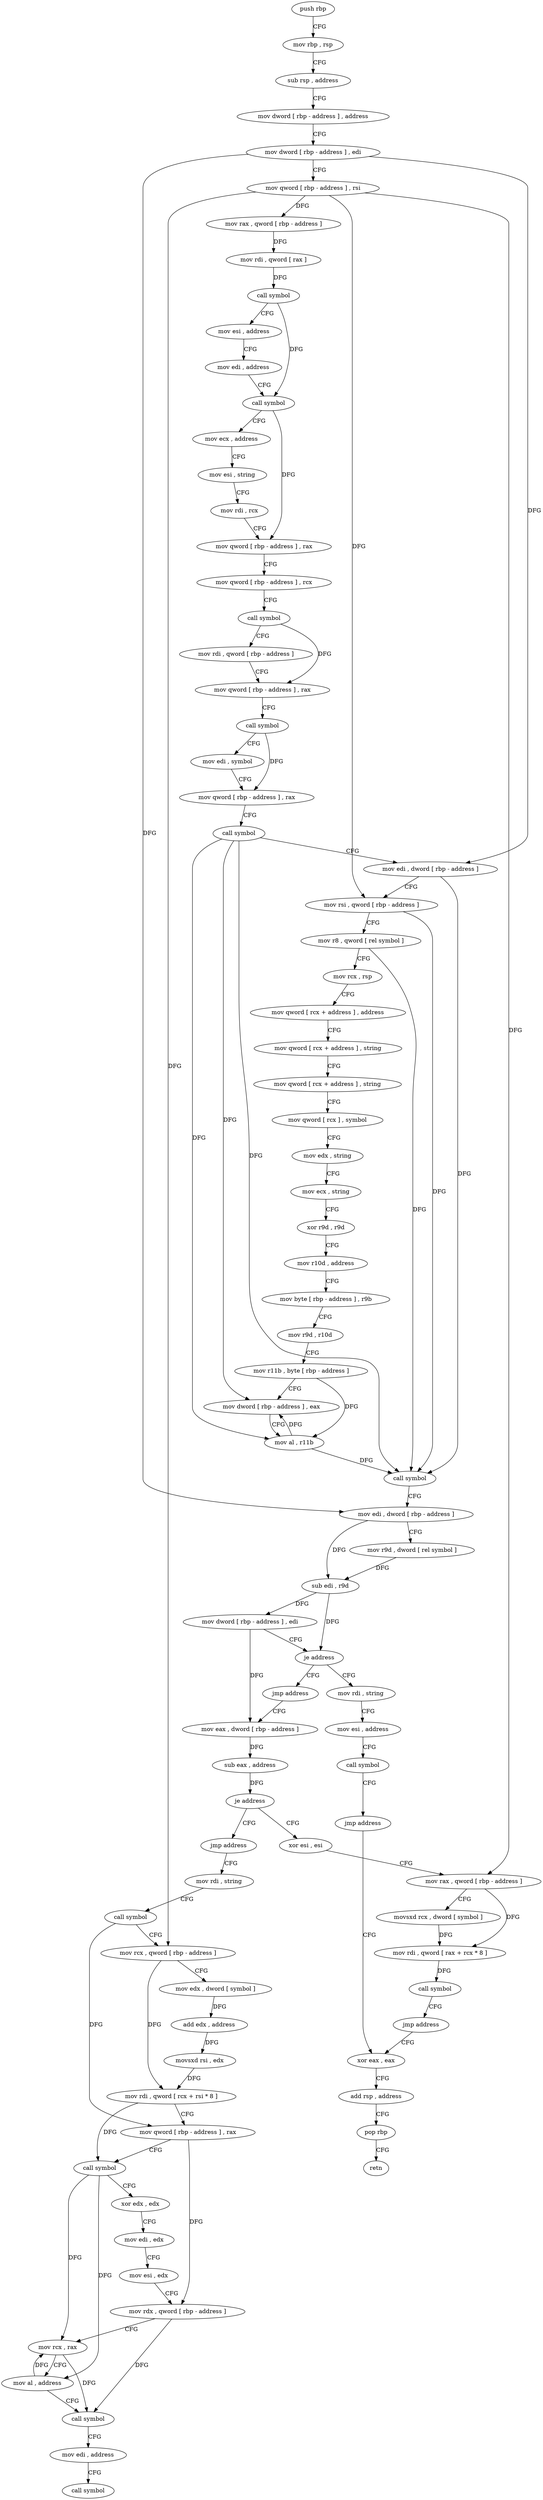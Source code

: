 digraph "func" {
"4200704" [label = "push rbp" ]
"4200705" [label = "mov rbp , rsp" ]
"4200708" [label = "sub rsp , address" ]
"4200712" [label = "mov dword [ rbp - address ] , address" ]
"4200719" [label = "mov dword [ rbp - address ] , edi" ]
"4200722" [label = "mov qword [ rbp - address ] , rsi" ]
"4200726" [label = "mov rax , qword [ rbp - address ]" ]
"4200730" [label = "mov rdi , qword [ rax ]" ]
"4200733" [label = "call symbol" ]
"4200738" [label = "mov esi , address" ]
"4200743" [label = "mov edi , address" ]
"4200748" [label = "call symbol" ]
"4200753" [label = "mov ecx , address" ]
"4200758" [label = "mov esi , string" ]
"4200763" [label = "mov rdi , rcx" ]
"4200766" [label = "mov qword [ rbp - address ] , rax" ]
"4200770" [label = "mov qword [ rbp - address ] , rcx" ]
"4200774" [label = "call symbol" ]
"4200779" [label = "mov rdi , qword [ rbp - address ]" ]
"4200783" [label = "mov qword [ rbp - address ] , rax" ]
"4200787" [label = "call symbol" ]
"4200792" [label = "mov edi , symbol" ]
"4200797" [label = "mov qword [ rbp - address ] , rax" ]
"4200801" [label = "call symbol" ]
"4200806" [label = "mov edi , dword [ rbp - address ]" ]
"4200809" [label = "mov rsi , qword [ rbp - address ]" ]
"4200813" [label = "mov r8 , qword [ rel symbol ]" ]
"4200820" [label = "mov rcx , rsp" ]
"4200823" [label = "mov qword [ rcx + address ] , address" ]
"4200831" [label = "mov qword [ rcx + address ] , string" ]
"4200839" [label = "mov qword [ rcx + address ] , string" ]
"4200847" [label = "mov qword [ rcx ] , symbol" ]
"4200854" [label = "mov edx , string" ]
"4200859" [label = "mov ecx , string" ]
"4200864" [label = "xor r9d , r9d" ]
"4200867" [label = "mov r10d , address" ]
"4200873" [label = "mov byte [ rbp - address ] , r9b" ]
"4200877" [label = "mov r9d , r10d" ]
"4200880" [label = "mov r11b , byte [ rbp - address ]" ]
"4200884" [label = "mov dword [ rbp - address ] , eax" ]
"4200887" [label = "mov al , r11b" ]
"4200890" [label = "call symbol" ]
"4200895" [label = "mov edi , dword [ rbp - address ]" ]
"4200898" [label = "mov r9d , dword [ rel symbol ]" ]
"4200905" [label = "sub edi , r9d" ]
"4200908" [label = "mov dword [ rbp - address ] , edi" ]
"4200911" [label = "je address" ]
"4200939" [label = "mov rdi , string" ]
"4200917" [label = "jmp address" ]
"4200949" [label = "mov esi , address" ]
"4200954" [label = "call symbol" ]
"4200959" [label = "jmp address" ]
"4201067" [label = "xor eax , eax" ]
"4200922" [label = "mov eax , dword [ rbp - address ]" ]
"4201069" [label = "add rsp , address" ]
"4201073" [label = "pop rbp" ]
"4201074" [label = "retn" ]
"4200925" [label = "sub eax , address" ]
"4200928" [label = "je address" ]
"4200964" [label = "xor esi , esi" ]
"4200934" [label = "jmp address" ]
"4200966" [label = "mov rax , qword [ rbp - address ]" ]
"4200970" [label = "movsxd rcx , dword [ symbol ]" ]
"4200978" [label = "mov rdi , qword [ rax + rcx * 8 ]" ]
"4200982" [label = "call symbol" ]
"4200987" [label = "jmp address" ]
"4200992" [label = "mov rdi , string" ]
"4201002" [label = "call symbol" ]
"4201007" [label = "mov rcx , qword [ rbp - address ]" ]
"4201011" [label = "mov edx , dword [ symbol ]" ]
"4201018" [label = "add edx , address" ]
"4201021" [label = "movsxd rsi , edx" ]
"4201024" [label = "mov rdi , qword [ rcx + rsi * 8 ]" ]
"4201028" [label = "mov qword [ rbp - address ] , rax" ]
"4201032" [label = "call symbol" ]
"4201037" [label = "xor edx , edx" ]
"4201039" [label = "mov edi , edx" ]
"4201041" [label = "mov esi , edx" ]
"4201043" [label = "mov rdx , qword [ rbp - address ]" ]
"4201047" [label = "mov rcx , rax" ]
"4201050" [label = "mov al , address" ]
"4201052" [label = "call symbol" ]
"4201057" [label = "mov edi , address" ]
"4201062" [label = "call symbol" ]
"4200704" -> "4200705" [ label = "CFG" ]
"4200705" -> "4200708" [ label = "CFG" ]
"4200708" -> "4200712" [ label = "CFG" ]
"4200712" -> "4200719" [ label = "CFG" ]
"4200719" -> "4200722" [ label = "CFG" ]
"4200719" -> "4200806" [ label = "DFG" ]
"4200719" -> "4200895" [ label = "DFG" ]
"4200722" -> "4200726" [ label = "DFG" ]
"4200722" -> "4200809" [ label = "DFG" ]
"4200722" -> "4200966" [ label = "DFG" ]
"4200722" -> "4201007" [ label = "DFG" ]
"4200726" -> "4200730" [ label = "DFG" ]
"4200730" -> "4200733" [ label = "DFG" ]
"4200733" -> "4200738" [ label = "CFG" ]
"4200733" -> "4200748" [ label = "DFG" ]
"4200738" -> "4200743" [ label = "CFG" ]
"4200743" -> "4200748" [ label = "CFG" ]
"4200748" -> "4200753" [ label = "CFG" ]
"4200748" -> "4200766" [ label = "DFG" ]
"4200753" -> "4200758" [ label = "CFG" ]
"4200758" -> "4200763" [ label = "CFG" ]
"4200763" -> "4200766" [ label = "CFG" ]
"4200766" -> "4200770" [ label = "CFG" ]
"4200770" -> "4200774" [ label = "CFG" ]
"4200774" -> "4200779" [ label = "CFG" ]
"4200774" -> "4200783" [ label = "DFG" ]
"4200779" -> "4200783" [ label = "CFG" ]
"4200783" -> "4200787" [ label = "CFG" ]
"4200787" -> "4200792" [ label = "CFG" ]
"4200787" -> "4200797" [ label = "DFG" ]
"4200792" -> "4200797" [ label = "CFG" ]
"4200797" -> "4200801" [ label = "CFG" ]
"4200801" -> "4200806" [ label = "CFG" ]
"4200801" -> "4200884" [ label = "DFG" ]
"4200801" -> "4200887" [ label = "DFG" ]
"4200801" -> "4200890" [ label = "DFG" ]
"4200806" -> "4200809" [ label = "CFG" ]
"4200806" -> "4200890" [ label = "DFG" ]
"4200809" -> "4200813" [ label = "CFG" ]
"4200809" -> "4200890" [ label = "DFG" ]
"4200813" -> "4200820" [ label = "CFG" ]
"4200813" -> "4200890" [ label = "DFG" ]
"4200820" -> "4200823" [ label = "CFG" ]
"4200823" -> "4200831" [ label = "CFG" ]
"4200831" -> "4200839" [ label = "CFG" ]
"4200839" -> "4200847" [ label = "CFG" ]
"4200847" -> "4200854" [ label = "CFG" ]
"4200854" -> "4200859" [ label = "CFG" ]
"4200859" -> "4200864" [ label = "CFG" ]
"4200864" -> "4200867" [ label = "CFG" ]
"4200867" -> "4200873" [ label = "CFG" ]
"4200873" -> "4200877" [ label = "CFG" ]
"4200877" -> "4200880" [ label = "CFG" ]
"4200880" -> "4200884" [ label = "CFG" ]
"4200880" -> "4200887" [ label = "DFG" ]
"4200884" -> "4200887" [ label = "CFG" ]
"4200887" -> "4200890" [ label = "DFG" ]
"4200887" -> "4200884" [ label = "DFG" ]
"4200890" -> "4200895" [ label = "CFG" ]
"4200895" -> "4200898" [ label = "CFG" ]
"4200895" -> "4200905" [ label = "DFG" ]
"4200898" -> "4200905" [ label = "DFG" ]
"4200905" -> "4200908" [ label = "DFG" ]
"4200905" -> "4200911" [ label = "DFG" ]
"4200908" -> "4200911" [ label = "CFG" ]
"4200908" -> "4200922" [ label = "DFG" ]
"4200911" -> "4200939" [ label = "CFG" ]
"4200911" -> "4200917" [ label = "CFG" ]
"4200939" -> "4200949" [ label = "CFG" ]
"4200917" -> "4200922" [ label = "CFG" ]
"4200949" -> "4200954" [ label = "CFG" ]
"4200954" -> "4200959" [ label = "CFG" ]
"4200959" -> "4201067" [ label = "CFG" ]
"4201067" -> "4201069" [ label = "CFG" ]
"4200922" -> "4200925" [ label = "DFG" ]
"4201069" -> "4201073" [ label = "CFG" ]
"4201073" -> "4201074" [ label = "CFG" ]
"4200925" -> "4200928" [ label = "DFG" ]
"4200928" -> "4200964" [ label = "CFG" ]
"4200928" -> "4200934" [ label = "CFG" ]
"4200964" -> "4200966" [ label = "CFG" ]
"4200934" -> "4200992" [ label = "CFG" ]
"4200966" -> "4200970" [ label = "CFG" ]
"4200966" -> "4200978" [ label = "DFG" ]
"4200970" -> "4200978" [ label = "DFG" ]
"4200978" -> "4200982" [ label = "DFG" ]
"4200982" -> "4200987" [ label = "CFG" ]
"4200987" -> "4201067" [ label = "CFG" ]
"4200992" -> "4201002" [ label = "CFG" ]
"4201002" -> "4201007" [ label = "CFG" ]
"4201002" -> "4201028" [ label = "DFG" ]
"4201007" -> "4201011" [ label = "CFG" ]
"4201007" -> "4201024" [ label = "DFG" ]
"4201011" -> "4201018" [ label = "DFG" ]
"4201018" -> "4201021" [ label = "DFG" ]
"4201021" -> "4201024" [ label = "DFG" ]
"4201024" -> "4201028" [ label = "CFG" ]
"4201024" -> "4201032" [ label = "DFG" ]
"4201028" -> "4201032" [ label = "CFG" ]
"4201028" -> "4201043" [ label = "DFG" ]
"4201032" -> "4201037" [ label = "CFG" ]
"4201032" -> "4201047" [ label = "DFG" ]
"4201032" -> "4201050" [ label = "DFG" ]
"4201037" -> "4201039" [ label = "CFG" ]
"4201039" -> "4201041" [ label = "CFG" ]
"4201041" -> "4201043" [ label = "CFG" ]
"4201043" -> "4201047" [ label = "CFG" ]
"4201043" -> "4201052" [ label = "DFG" ]
"4201047" -> "4201050" [ label = "CFG" ]
"4201047" -> "4201052" [ label = "DFG" ]
"4201050" -> "4201052" [ label = "CFG" ]
"4201050" -> "4201047" [ label = "DFG" ]
"4201052" -> "4201057" [ label = "CFG" ]
"4201057" -> "4201062" [ label = "CFG" ]
}
